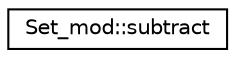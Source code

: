 digraph "Graphical Class Hierarchy"
{
 // LATEX_PDF_SIZE
  edge [fontname="Helvetica",fontsize="10",labelfontname="Helvetica",labelfontsize="10"];
  node [fontname="Helvetica",fontsize="10",shape=record];
  rankdir="LR";
  Node0 [label="Set_mod::subtract",height=0.2,width=0.4,color="black", fillcolor="white", style="filled",URL="$interfaceSet__mod_1_1subtract.html",tooltip="Generate and return an array of elements of SetA that are not in SetB."];
}

